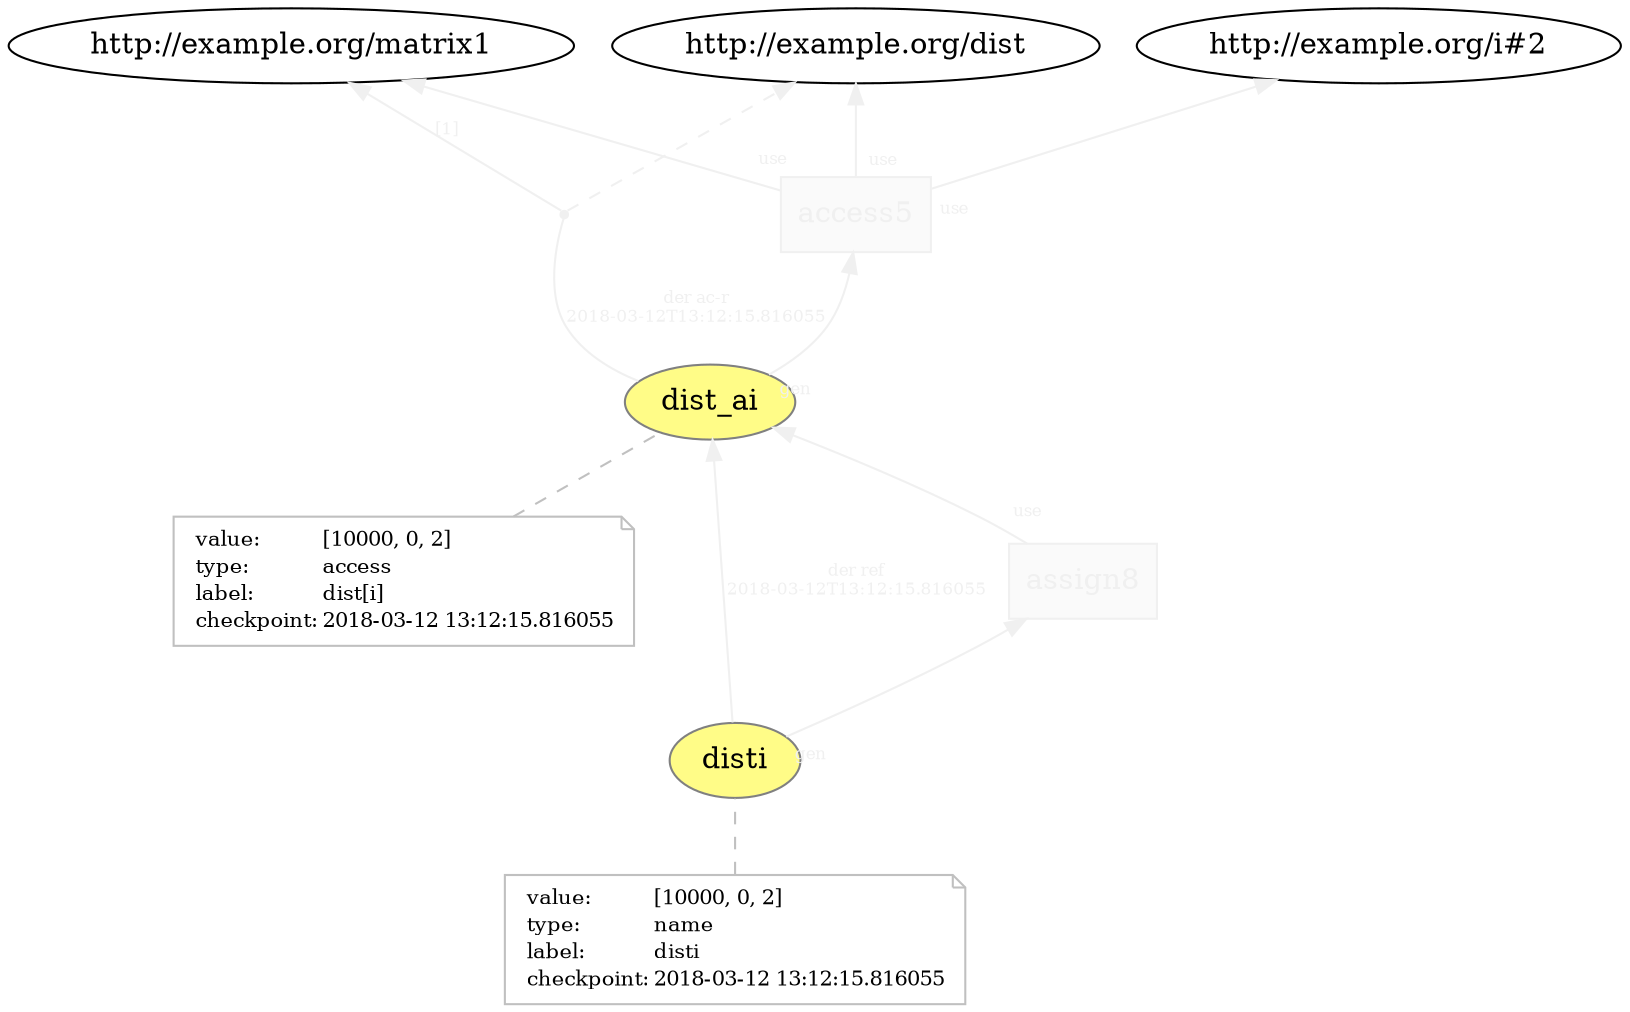 digraph "PROV" { size="16,12"; rankdir="BT";
"http://example.org/dist_ai" [fillcolor="#FFFC87",color="#808080",style="filled",label="dist_ai",URL="http://example.org/dist_ai"]
"-attrs0" [color="gray",shape="note",fontsize="10",fontcolor="black",label=<<TABLE cellpadding="0" border="0">
	<TR>
	    <TD align="left">value:</TD>
	    <TD align="left">[10000, 0, 2]</TD>
	</TR>
	<TR>
	    <TD align="left">type:</TD>
	    <TD align="left">access</TD>
	</TR>
	<TR>
	    <TD align="left">label:</TD>
	    <TD align="left">dist[i]</TD>
	</TR>
	<TR>
	    <TD align="left">checkpoint:</TD>
	    <TD align="left">2018-03-12 13:12:15.816055</TD>
	</TR>
</TABLE>>]
"-attrs0" -> "http://example.org/dist_ai" [color="gray",style="dashed",arrowhead="none"]
"http://example.org/access5" [fillcolor="#FAFAFA",color="#F0F0F0",shape="polygon",sides="4",style="filled",fontcolor="#F0F0F0",label="access5",URL="http://example.org/access5"]
"bn0" [shape="point",label="",fontcolor="#F0F0F0",color="#F0F0F0"]
"http://example.org/dist_ai" -> "bn0" [fontsize="8",distance="1.5",angle="60.0",rotation="20",label="der ac-r
2018-03-12T13:12:15.816055",arrowhead="none",fontcolor="#F0F0F0",color="#F0F0F0"]
"bn0" -> "http://example.org/dist" [style="dashed",fontcolor="#F0F0F0",color="#F0F0F0"]
"bn0" -> "http://example.org/matrix1" [fontsize="8",distance="1.5",angle="60.0",rotation="20",label="[1]",fontcolor="#F0F0F0",color="#F0F0F0"]
"http://example.org/access5" -> "http://example.org/dist" [labelfontsize="8",labeldistance="1.5",labelangle="60.0",rotation="20",taillabel="use",fontcolor="#F0F0F0",color="#F0F0F0"]
"http://example.org/access5" -> "http://example.org/i#2" [labelfontsize="8",labeldistance="1.5",labelangle="60.0",rotation="20",taillabel="use",fontcolor="#F0F0F0",color="#F0F0F0"]
"http://example.org/disti" [fillcolor="#FFFC87",color="#808080",style="filled",label="disti",URL="http://example.org/disti"]
"-attrs1" [color="gray",shape="note",fontsize="10",fontcolor="black",label=<<TABLE cellpadding="0" border="0">
	<TR>
	    <TD align="left">value:</TD>
	    <TD align="left">[10000, 0, 2]</TD>
	</TR>
	<TR>
	    <TD align="left">type:</TD>
	    <TD align="left">name</TD>
	</TR>
	<TR>
	    <TD align="left">label:</TD>
	    <TD align="left">disti</TD>
	</TR>
	<TR>
	    <TD align="left">checkpoint:</TD>
	    <TD align="left">2018-03-12 13:12:15.816055</TD>
	</TR>
</TABLE>>]
"-attrs1" -> "http://example.org/disti" [color="gray",style="dashed",arrowhead="none"]
"http://example.org/assign8" [fillcolor="#FAFAFA",color="#F0F0F0",shape="polygon",sides="4",style="filled",fontcolor="#F0F0F0",label="assign8",URL="http://example.org/assign8"]
"http://example.org/disti" -> "http://example.org/dist_ai" [fontsize="8",distance="1.5",angle="60.0",rotation="20",label="der ref
2018-03-12T13:12:15.816055",fontcolor="#F0F0F0",color="#F0F0F0"]
"http://example.org/assign8" -> "http://example.org/dist_ai" [labelfontsize="8",labeldistance="1.5",labelangle="60.0",rotation="20",taillabel="use",fontcolor="#F0F0F0",color="#F0F0F0"]
"http://example.org/access5" -> "http://example.org/matrix1" [labelfontsize="8",labeldistance="1.5",labelangle="60.0",rotation="20",taillabel="use",fontcolor="#F0F0F0",color="#F0F0F0"]
"http://example.org/disti" -> "http://example.org/assign8" [labelfontsize="8",labeldistance="1.5",labelangle="60.0",rotation="20",taillabel="gen",fontcolor="#F0F0F0",color="#F0F0F0"]
"http://example.org/dist_ai" -> "http://example.org/access5" [labelfontsize="8",labeldistance="1.5",labelangle="60.0",rotation="20",taillabel="gen",fontcolor="#F0F0F0",color="#F0F0F0"]
}